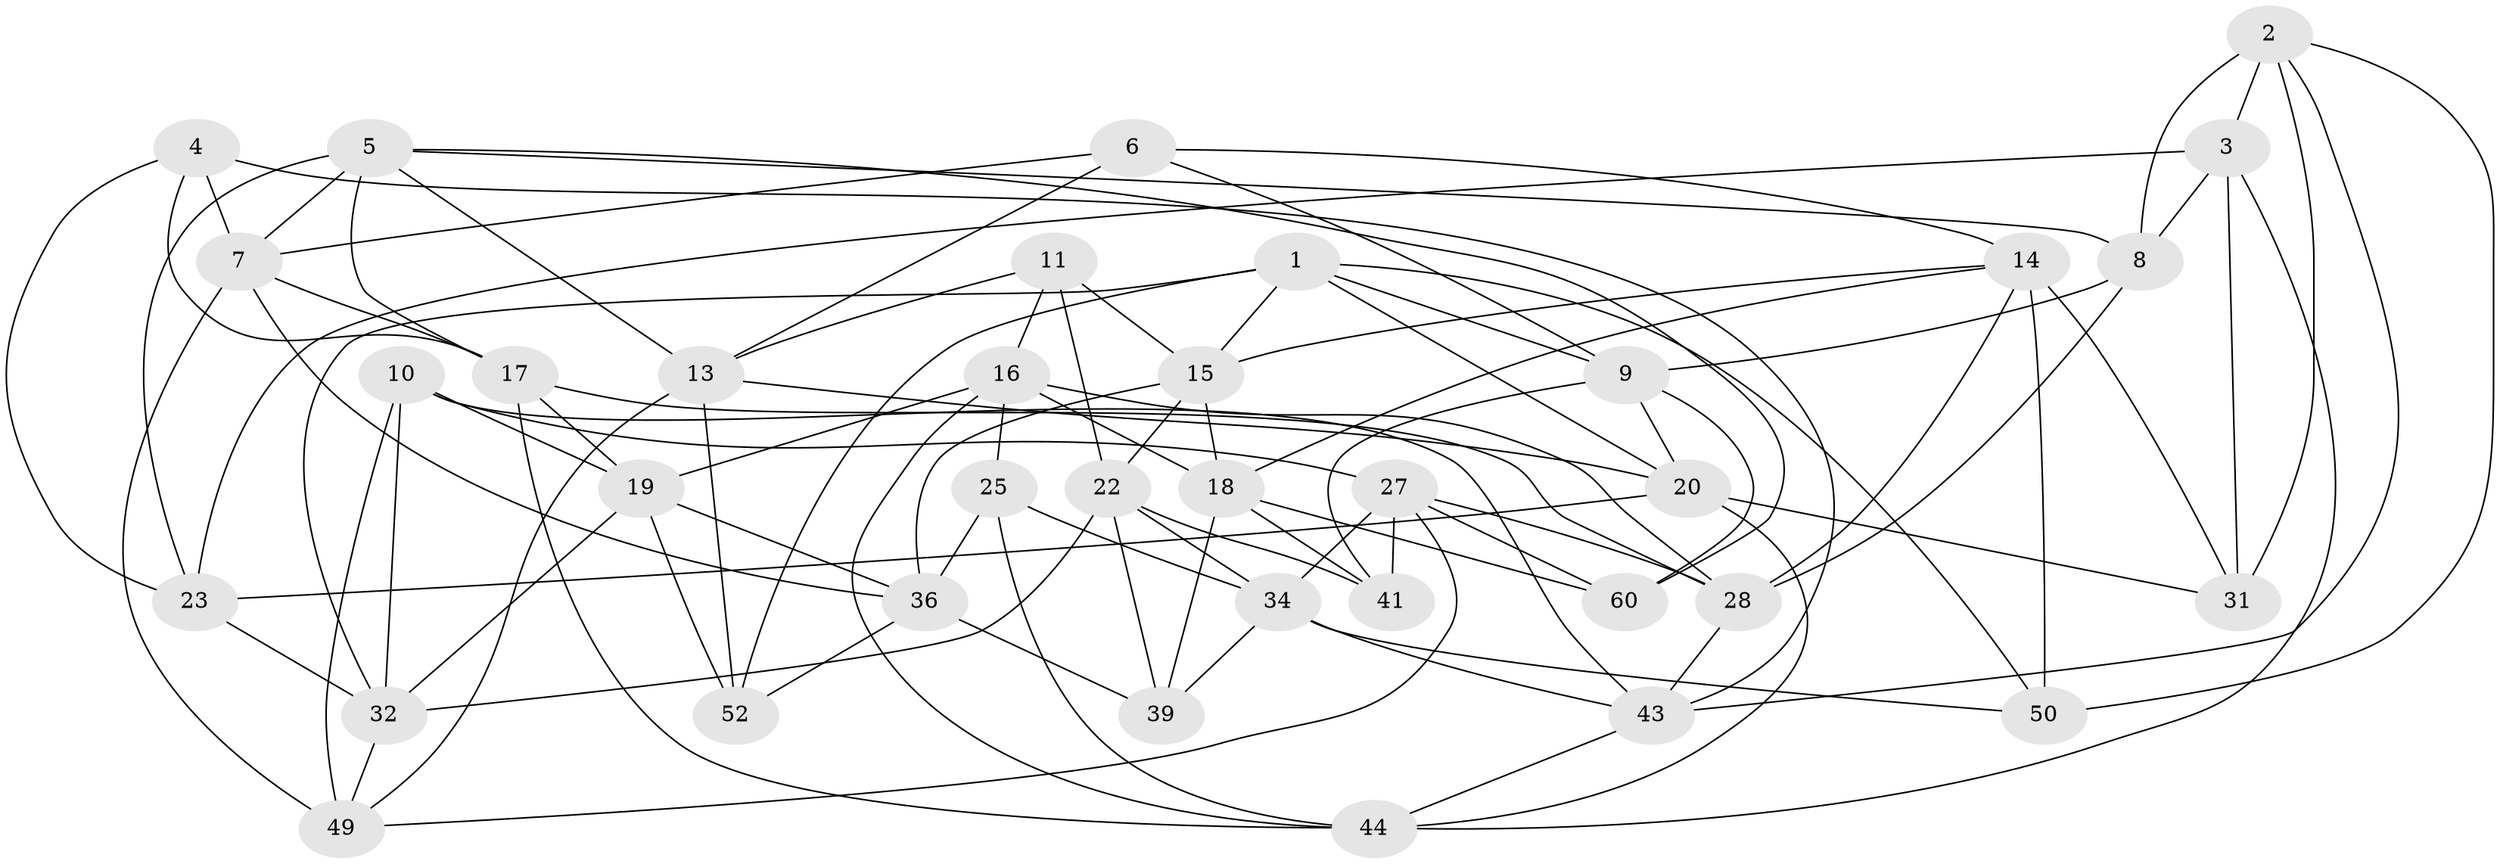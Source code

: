 // original degree distribution, {4: 1.0}
// Generated by graph-tools (version 1.1) at 2025/42/03/06/25 10:42:18]
// undirected, 36 vertices, 95 edges
graph export_dot {
graph [start="1"]
  node [color=gray90,style=filled];
  1 [super="+21"];
  2 [super="+12"];
  3 [super="+59"];
  4;
  5 [super="+45"];
  6;
  7 [super="+24"];
  8 [super="+40"];
  9 [super="+30"];
  10 [super="+53"];
  11;
  13 [super="+62"];
  14 [super="+26"];
  15 [super="+57"];
  16 [super="+55"];
  17 [super="+38"];
  18 [super="+58"];
  19 [super="+46"];
  20 [super="+47"];
  22 [super="+29"];
  23 [super="+33"];
  25;
  27 [super="+48"];
  28 [super="+42"];
  31;
  32 [super="+61"];
  34 [super="+35"];
  36 [super="+37"];
  39;
  41;
  43 [super="+56"];
  44 [super="+54"];
  49 [super="+51"];
  50;
  52;
  60;
  1 -- 52;
  1 -- 15;
  1 -- 9;
  1 -- 32;
  1 -- 50;
  1 -- 20;
  2 -- 50;
  2 -- 8 [weight=2];
  2 -- 43;
  2 -- 31;
  2 -- 3;
  3 -- 23 [weight=2];
  3 -- 44;
  3 -- 31;
  3 -- 8;
  4 -- 43;
  4 -- 7;
  4 -- 17;
  4 -- 23;
  5 -- 60;
  5 -- 23;
  5 -- 17;
  5 -- 13;
  5 -- 8;
  5 -- 7;
  6 -- 14;
  6 -- 9;
  6 -- 13;
  6 -- 7;
  7 -- 17;
  7 -- 36;
  7 -- 49;
  8 -- 9;
  8 -- 28;
  9 -- 20;
  9 -- 60;
  9 -- 41;
  10 -- 27;
  10 -- 43;
  10 -- 32;
  10 -- 49 [weight=2];
  10 -- 19;
  11 -- 13;
  11 -- 22;
  11 -- 16;
  11 -- 15;
  13 -- 52;
  13 -- 20;
  13 -- 49;
  14 -- 50;
  14 -- 31;
  14 -- 18;
  14 -- 28;
  14 -- 15;
  15 -- 36;
  15 -- 22;
  15 -- 18;
  16 -- 28;
  16 -- 19;
  16 -- 25;
  16 -- 18;
  16 -- 44;
  17 -- 44;
  17 -- 28;
  17 -- 19;
  18 -- 41;
  18 -- 60;
  18 -- 39;
  19 -- 52;
  19 -- 36;
  19 -- 32;
  20 -- 44;
  20 -- 31;
  20 -- 23;
  22 -- 41;
  22 -- 32;
  22 -- 34;
  22 -- 39;
  23 -- 32;
  25 -- 44;
  25 -- 36;
  25 -- 34;
  27 -- 49;
  27 -- 41;
  27 -- 60;
  27 -- 28;
  27 -- 34;
  28 -- 43;
  32 -- 49;
  34 -- 39;
  34 -- 43;
  34 -- 50;
  36 -- 52;
  36 -- 39;
  43 -- 44;
}
